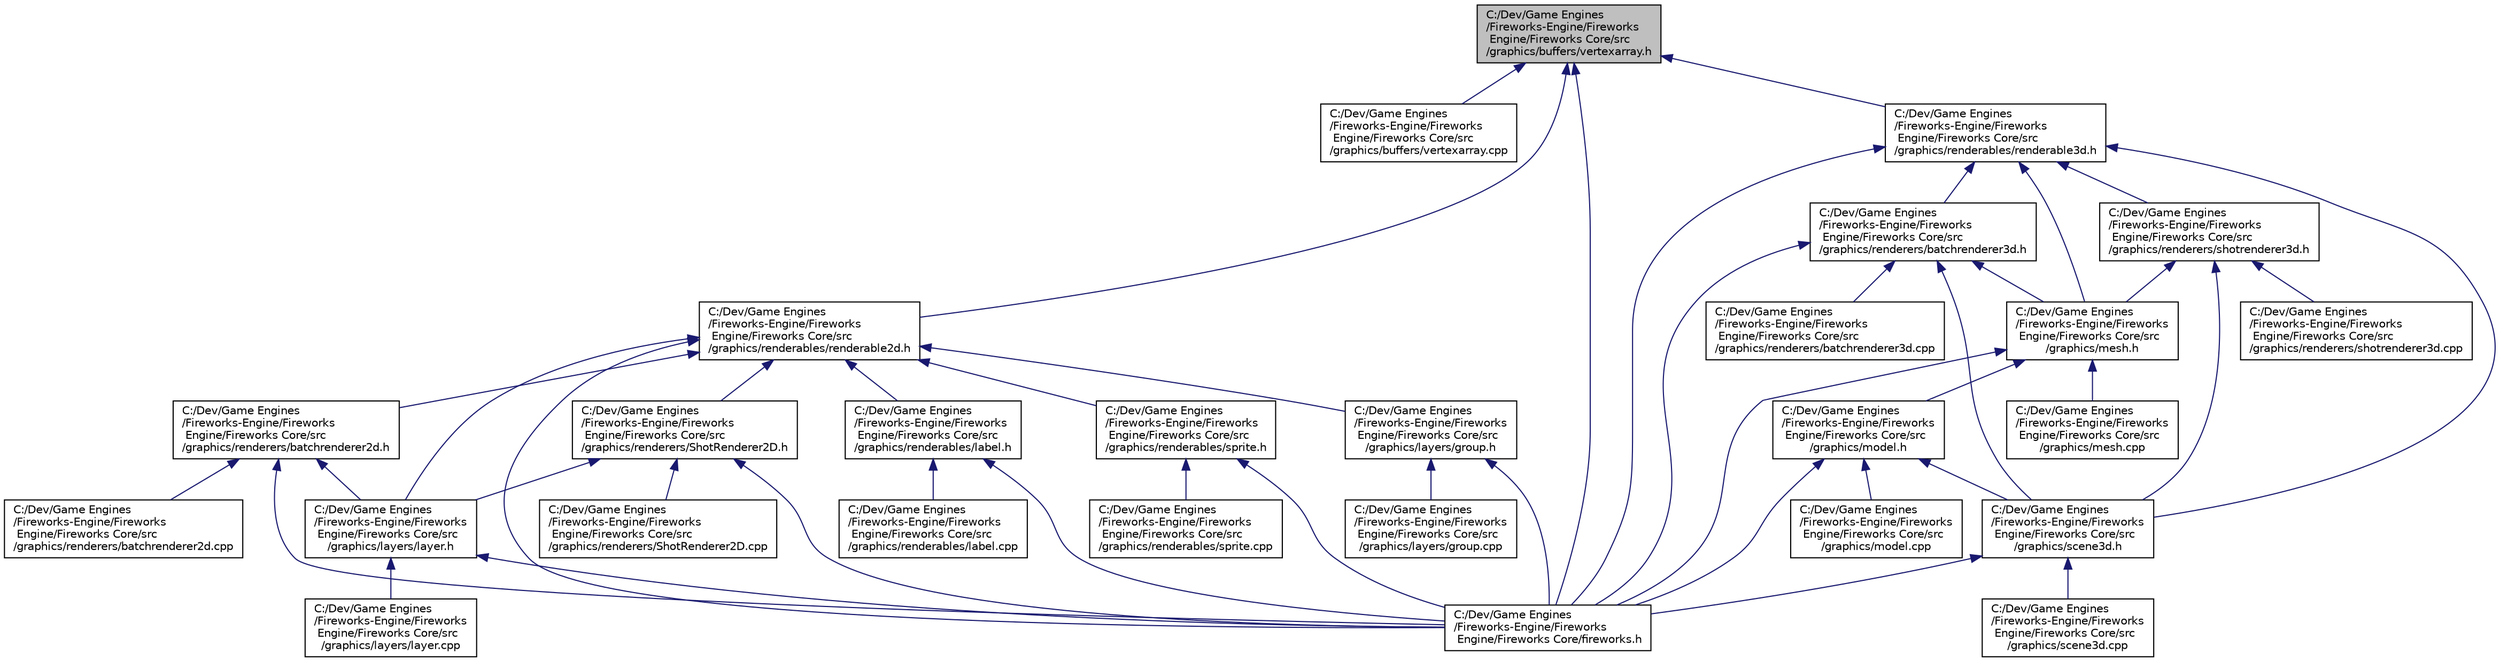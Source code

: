 digraph "C:/Dev/Game Engines/Fireworks-Engine/Fireworks Engine/Fireworks Core/src/graphics/buffers/vertexarray.h"
{
 // LATEX_PDF_SIZE
  edge [fontname="Helvetica",fontsize="10",labelfontname="Helvetica",labelfontsize="10"];
  node [fontname="Helvetica",fontsize="10",shape=record];
  Node1 [label="C:/Dev/Game Engines\l/Fireworks-Engine/Fireworks\l Engine/Fireworks Core/src\l/graphics/buffers/vertexarray.h",height=0.2,width=0.4,color="black", fillcolor="grey75", style="filled", fontcolor="black",tooltip=" "];
  Node1 -> Node2 [dir="back",color="midnightblue",fontsize="10",style="solid",fontname="Helvetica"];
  Node2 [label="C:/Dev/Game Engines\l/Fireworks-Engine/Fireworks\l Engine/Fireworks Core/src\l/graphics/buffers/vertexarray.cpp",height=0.2,width=0.4,color="black", fillcolor="white", style="filled",URL="$vertexarray_8cpp.html",tooltip=" "];
  Node1 -> Node3 [dir="back",color="midnightblue",fontsize="10",style="solid",fontname="Helvetica"];
  Node3 [label="C:/Dev/Game Engines\l/Fireworks-Engine/Fireworks\l Engine/Fireworks Core/src\l/graphics/renderables/renderable2d.h",height=0.2,width=0.4,color="black", fillcolor="white", style="filled",URL="$renderable2d_8h.html",tooltip=" "];
  Node3 -> Node4 [dir="back",color="midnightblue",fontsize="10",style="solid",fontname="Helvetica"];
  Node4 [label="C:/Dev/Game Engines\l/Fireworks-Engine/Fireworks\l Engine/Fireworks Core/src\l/graphics/layers/group.h",height=0.2,width=0.4,color="black", fillcolor="white", style="filled",URL="$group_8h.html",tooltip=" "];
  Node4 -> Node5 [dir="back",color="midnightblue",fontsize="10",style="solid",fontname="Helvetica"];
  Node5 [label="C:/Dev/Game Engines\l/Fireworks-Engine/Fireworks\l Engine/Fireworks Core/src\l/graphics/layers/group.cpp",height=0.2,width=0.4,color="black", fillcolor="white", style="filled",URL="$group_8cpp.html",tooltip=" "];
  Node4 -> Node6 [dir="back",color="midnightblue",fontsize="10",style="solid",fontname="Helvetica"];
  Node6 [label="C:/Dev/Game Engines\l/Fireworks-Engine/Fireworks\l Engine/Fireworks Core/fireworks.h",height=0.2,width=0.4,color="black", fillcolor="white", style="filled",URL="$fireworks_8h.html",tooltip=" "];
  Node3 -> Node7 [dir="back",color="midnightblue",fontsize="10",style="solid",fontname="Helvetica"];
  Node7 [label="C:/Dev/Game Engines\l/Fireworks-Engine/Fireworks\l Engine/Fireworks Core/src\l/graphics/layers/layer.h",height=0.2,width=0.4,color="black", fillcolor="white", style="filled",URL="$layer_8h.html",tooltip=" "];
  Node7 -> Node8 [dir="back",color="midnightblue",fontsize="10",style="solid",fontname="Helvetica"];
  Node8 [label="C:/Dev/Game Engines\l/Fireworks-Engine/Fireworks\l Engine/Fireworks Core/src\l/graphics/layers/layer.cpp",height=0.2,width=0.4,color="black", fillcolor="white", style="filled",URL="$layer_8cpp.html",tooltip=" "];
  Node7 -> Node6 [dir="back",color="midnightblue",fontsize="10",style="solid",fontname="Helvetica"];
  Node3 -> Node9 [dir="back",color="midnightblue",fontsize="10",style="solid",fontname="Helvetica"];
  Node9 [label="C:/Dev/Game Engines\l/Fireworks-Engine/Fireworks\l Engine/Fireworks Core/src\l/graphics/renderables/label.h",height=0.2,width=0.4,color="black", fillcolor="white", style="filled",URL="$label_8h.html",tooltip=" "];
  Node9 -> Node10 [dir="back",color="midnightblue",fontsize="10",style="solid",fontname="Helvetica"];
  Node10 [label="C:/Dev/Game Engines\l/Fireworks-Engine/Fireworks\l Engine/Fireworks Core/src\l/graphics/renderables/label.cpp",height=0.2,width=0.4,color="black", fillcolor="white", style="filled",URL="$label_8cpp.html",tooltip=" "];
  Node9 -> Node6 [dir="back",color="midnightblue",fontsize="10",style="solid",fontname="Helvetica"];
  Node3 -> Node11 [dir="back",color="midnightblue",fontsize="10",style="solid",fontname="Helvetica"];
  Node11 [label="C:/Dev/Game Engines\l/Fireworks-Engine/Fireworks\l Engine/Fireworks Core/src\l/graphics/renderables/sprite.h",height=0.2,width=0.4,color="black", fillcolor="white", style="filled",URL="$sprite_8h.html",tooltip=" "];
  Node11 -> Node12 [dir="back",color="midnightblue",fontsize="10",style="solid",fontname="Helvetica"];
  Node12 [label="C:/Dev/Game Engines\l/Fireworks-Engine/Fireworks\l Engine/Fireworks Core/src\l/graphics/renderables/sprite.cpp",height=0.2,width=0.4,color="black", fillcolor="white", style="filled",URL="$sprite_8cpp.html",tooltip=" "];
  Node11 -> Node6 [dir="back",color="midnightblue",fontsize="10",style="solid",fontname="Helvetica"];
  Node3 -> Node13 [dir="back",color="midnightblue",fontsize="10",style="solid",fontname="Helvetica"];
  Node13 [label="C:/Dev/Game Engines\l/Fireworks-Engine/Fireworks\l Engine/Fireworks Core/src\l/graphics/renderers/batchrenderer2d.h",height=0.2,width=0.4,color="black", fillcolor="white", style="filled",URL="$batchrenderer2d_8h.html",tooltip=" "];
  Node13 -> Node7 [dir="back",color="midnightblue",fontsize="10",style="solid",fontname="Helvetica"];
  Node13 -> Node14 [dir="back",color="midnightblue",fontsize="10",style="solid",fontname="Helvetica"];
  Node14 [label="C:/Dev/Game Engines\l/Fireworks-Engine/Fireworks\l Engine/Fireworks Core/src\l/graphics/renderers/batchrenderer2d.cpp",height=0.2,width=0.4,color="black", fillcolor="white", style="filled",URL="$batchrenderer2d_8cpp.html",tooltip=" "];
  Node13 -> Node6 [dir="back",color="midnightblue",fontsize="10",style="solid",fontname="Helvetica"];
  Node3 -> Node15 [dir="back",color="midnightblue",fontsize="10",style="solid",fontname="Helvetica"];
  Node15 [label="C:/Dev/Game Engines\l/Fireworks-Engine/Fireworks\l Engine/Fireworks Core/src\l/graphics/renderers/ShotRenderer2D.h",height=0.2,width=0.4,color="black", fillcolor="white", style="filled",URL="$_shot_renderer2_d_8h.html",tooltip=" "];
  Node15 -> Node7 [dir="back",color="midnightblue",fontsize="10",style="solid",fontname="Helvetica"];
  Node15 -> Node16 [dir="back",color="midnightblue",fontsize="10",style="solid",fontname="Helvetica"];
  Node16 [label="C:/Dev/Game Engines\l/Fireworks-Engine/Fireworks\l Engine/Fireworks Core/src\l/graphics/renderers/ShotRenderer2D.cpp",height=0.2,width=0.4,color="black", fillcolor="white", style="filled",URL="$_shot_renderer2_d_8cpp.html",tooltip=" "];
  Node15 -> Node6 [dir="back",color="midnightblue",fontsize="10",style="solid",fontname="Helvetica"];
  Node3 -> Node6 [dir="back",color="midnightblue",fontsize="10",style="solid",fontname="Helvetica"];
  Node1 -> Node17 [dir="back",color="midnightblue",fontsize="10",style="solid",fontname="Helvetica"];
  Node17 [label="C:/Dev/Game Engines\l/Fireworks-Engine/Fireworks\l Engine/Fireworks Core/src\l/graphics/renderables/renderable3d.h",height=0.2,width=0.4,color="black", fillcolor="white", style="filled",URL="$renderable3d_8h.html",tooltip=" "];
  Node17 -> Node18 [dir="back",color="midnightblue",fontsize="10",style="solid",fontname="Helvetica"];
  Node18 [label="C:/Dev/Game Engines\l/Fireworks-Engine/Fireworks\l Engine/Fireworks Core/src\l/graphics/mesh.h",height=0.2,width=0.4,color="black", fillcolor="white", style="filled",URL="$mesh_8h.html",tooltip=" "];
  Node18 -> Node19 [dir="back",color="midnightblue",fontsize="10",style="solid",fontname="Helvetica"];
  Node19 [label="C:/Dev/Game Engines\l/Fireworks-Engine/Fireworks\l Engine/Fireworks Core/src\l/graphics/mesh.cpp",height=0.2,width=0.4,color="black", fillcolor="white", style="filled",URL="$mesh_8cpp.html",tooltip=" "];
  Node18 -> Node20 [dir="back",color="midnightblue",fontsize="10",style="solid",fontname="Helvetica"];
  Node20 [label="C:/Dev/Game Engines\l/Fireworks-Engine/Fireworks\l Engine/Fireworks Core/src\l/graphics/model.h",height=0.2,width=0.4,color="black", fillcolor="white", style="filled",URL="$model_8h.html",tooltip=" "];
  Node20 -> Node21 [dir="back",color="midnightblue",fontsize="10",style="solid",fontname="Helvetica"];
  Node21 [label="C:/Dev/Game Engines\l/Fireworks-Engine/Fireworks\l Engine/Fireworks Core/src\l/graphics/model.cpp",height=0.2,width=0.4,color="black", fillcolor="white", style="filled",URL="$model_8cpp.html",tooltip=" "];
  Node20 -> Node22 [dir="back",color="midnightblue",fontsize="10",style="solid",fontname="Helvetica"];
  Node22 [label="C:/Dev/Game Engines\l/Fireworks-Engine/Fireworks\l Engine/Fireworks Core/src\l/graphics/scene3d.h",height=0.2,width=0.4,color="black", fillcolor="white", style="filled",URL="$scene3d_8h.html",tooltip=" "];
  Node22 -> Node23 [dir="back",color="midnightblue",fontsize="10",style="solid",fontname="Helvetica"];
  Node23 [label="C:/Dev/Game Engines\l/Fireworks-Engine/Fireworks\l Engine/Fireworks Core/src\l/graphics/scene3d.cpp",height=0.2,width=0.4,color="black", fillcolor="white", style="filled",URL="$scene3d_8cpp.html",tooltip=" "];
  Node22 -> Node6 [dir="back",color="midnightblue",fontsize="10",style="solid",fontname="Helvetica"];
  Node20 -> Node6 [dir="back",color="midnightblue",fontsize="10",style="solid",fontname="Helvetica"];
  Node18 -> Node6 [dir="back",color="midnightblue",fontsize="10",style="solid",fontname="Helvetica"];
  Node17 -> Node24 [dir="back",color="midnightblue",fontsize="10",style="solid",fontname="Helvetica"];
  Node24 [label="C:/Dev/Game Engines\l/Fireworks-Engine/Fireworks\l Engine/Fireworks Core/src\l/graphics/renderers/batchrenderer3d.h",height=0.2,width=0.4,color="black", fillcolor="white", style="filled",URL="$batchrenderer3d_8h.html",tooltip=" "];
  Node24 -> Node18 [dir="back",color="midnightblue",fontsize="10",style="solid",fontname="Helvetica"];
  Node24 -> Node25 [dir="back",color="midnightblue",fontsize="10",style="solid",fontname="Helvetica"];
  Node25 [label="C:/Dev/Game Engines\l/Fireworks-Engine/Fireworks\l Engine/Fireworks Core/src\l/graphics/renderers/batchrenderer3d.cpp",height=0.2,width=0.4,color="black", fillcolor="white", style="filled",URL="$batchrenderer3d_8cpp.html",tooltip=" "];
  Node24 -> Node22 [dir="back",color="midnightblue",fontsize="10",style="solid",fontname="Helvetica"];
  Node24 -> Node6 [dir="back",color="midnightblue",fontsize="10",style="solid",fontname="Helvetica"];
  Node17 -> Node26 [dir="back",color="midnightblue",fontsize="10",style="solid",fontname="Helvetica"];
  Node26 [label="C:/Dev/Game Engines\l/Fireworks-Engine/Fireworks\l Engine/Fireworks Core/src\l/graphics/renderers/shotrenderer3d.h",height=0.2,width=0.4,color="black", fillcolor="white", style="filled",URL="$shotrenderer3d_8h.html",tooltip=" "];
  Node26 -> Node18 [dir="back",color="midnightblue",fontsize="10",style="solid",fontname="Helvetica"];
  Node26 -> Node27 [dir="back",color="midnightblue",fontsize="10",style="solid",fontname="Helvetica"];
  Node27 [label="C:/Dev/Game Engines\l/Fireworks-Engine/Fireworks\l Engine/Fireworks Core/src\l/graphics/renderers/shotrenderer3d.cpp",height=0.2,width=0.4,color="black", fillcolor="white", style="filled",URL="$shotrenderer3d_8cpp.html",tooltip=" "];
  Node26 -> Node22 [dir="back",color="midnightblue",fontsize="10",style="solid",fontname="Helvetica"];
  Node17 -> Node22 [dir="back",color="midnightblue",fontsize="10",style="solid",fontname="Helvetica"];
  Node17 -> Node6 [dir="back",color="midnightblue",fontsize="10",style="solid",fontname="Helvetica"];
  Node1 -> Node6 [dir="back",color="midnightblue",fontsize="10",style="solid",fontname="Helvetica"];
}
